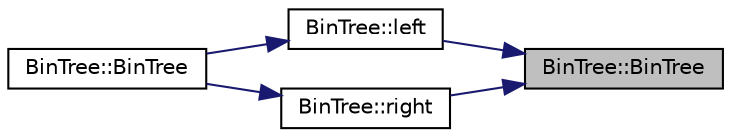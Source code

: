 digraph "BinTree::BinTree"
{
 // INTERACTIVE_SVG=YES
 // LATEX_PDF_SIZE
  edge [fontname="Helvetica",fontsize="10",labelfontname="Helvetica",labelfontsize="10"];
  node [fontname="Helvetica",fontsize="10",shape=record];
  rankdir="RL";
  Node1 [label="BinTree::BinTree",height=0.2,width=0.4,color="black", fillcolor="grey75", style="filled", fontcolor="black",tooltip=" "];
  Node1 -> Node2 [dir="back",color="midnightblue",fontsize="10",style="solid",fontname="Helvetica"];
  Node2 [label="BinTree::left",height=0.2,width=0.4,color="black", fillcolor="white", style="filled",URL="$class_bin_tree.html#a82108db4c1b08d1f111027788c196d4e",tooltip=" "];
  Node2 -> Node3 [dir="back",color="midnightblue",fontsize="10",style="solid",fontname="Helvetica"];
  Node3 [label="BinTree::BinTree",height=0.2,width=0.4,color="black", fillcolor="white", style="filled",URL="$class_bin_tree.html#adb7eeff76d08130c943b36af215eb521",tooltip=" "];
  Node1 -> Node4 [dir="back",color="midnightblue",fontsize="10",style="solid",fontname="Helvetica"];
  Node4 [label="BinTree::right",height=0.2,width=0.4,color="black", fillcolor="white", style="filled",URL="$class_bin_tree.html#aff8e96651b27284c329667b5ad3e4d0b",tooltip=" "];
  Node4 -> Node3 [dir="back",color="midnightblue",fontsize="10",style="solid",fontname="Helvetica"];
}
